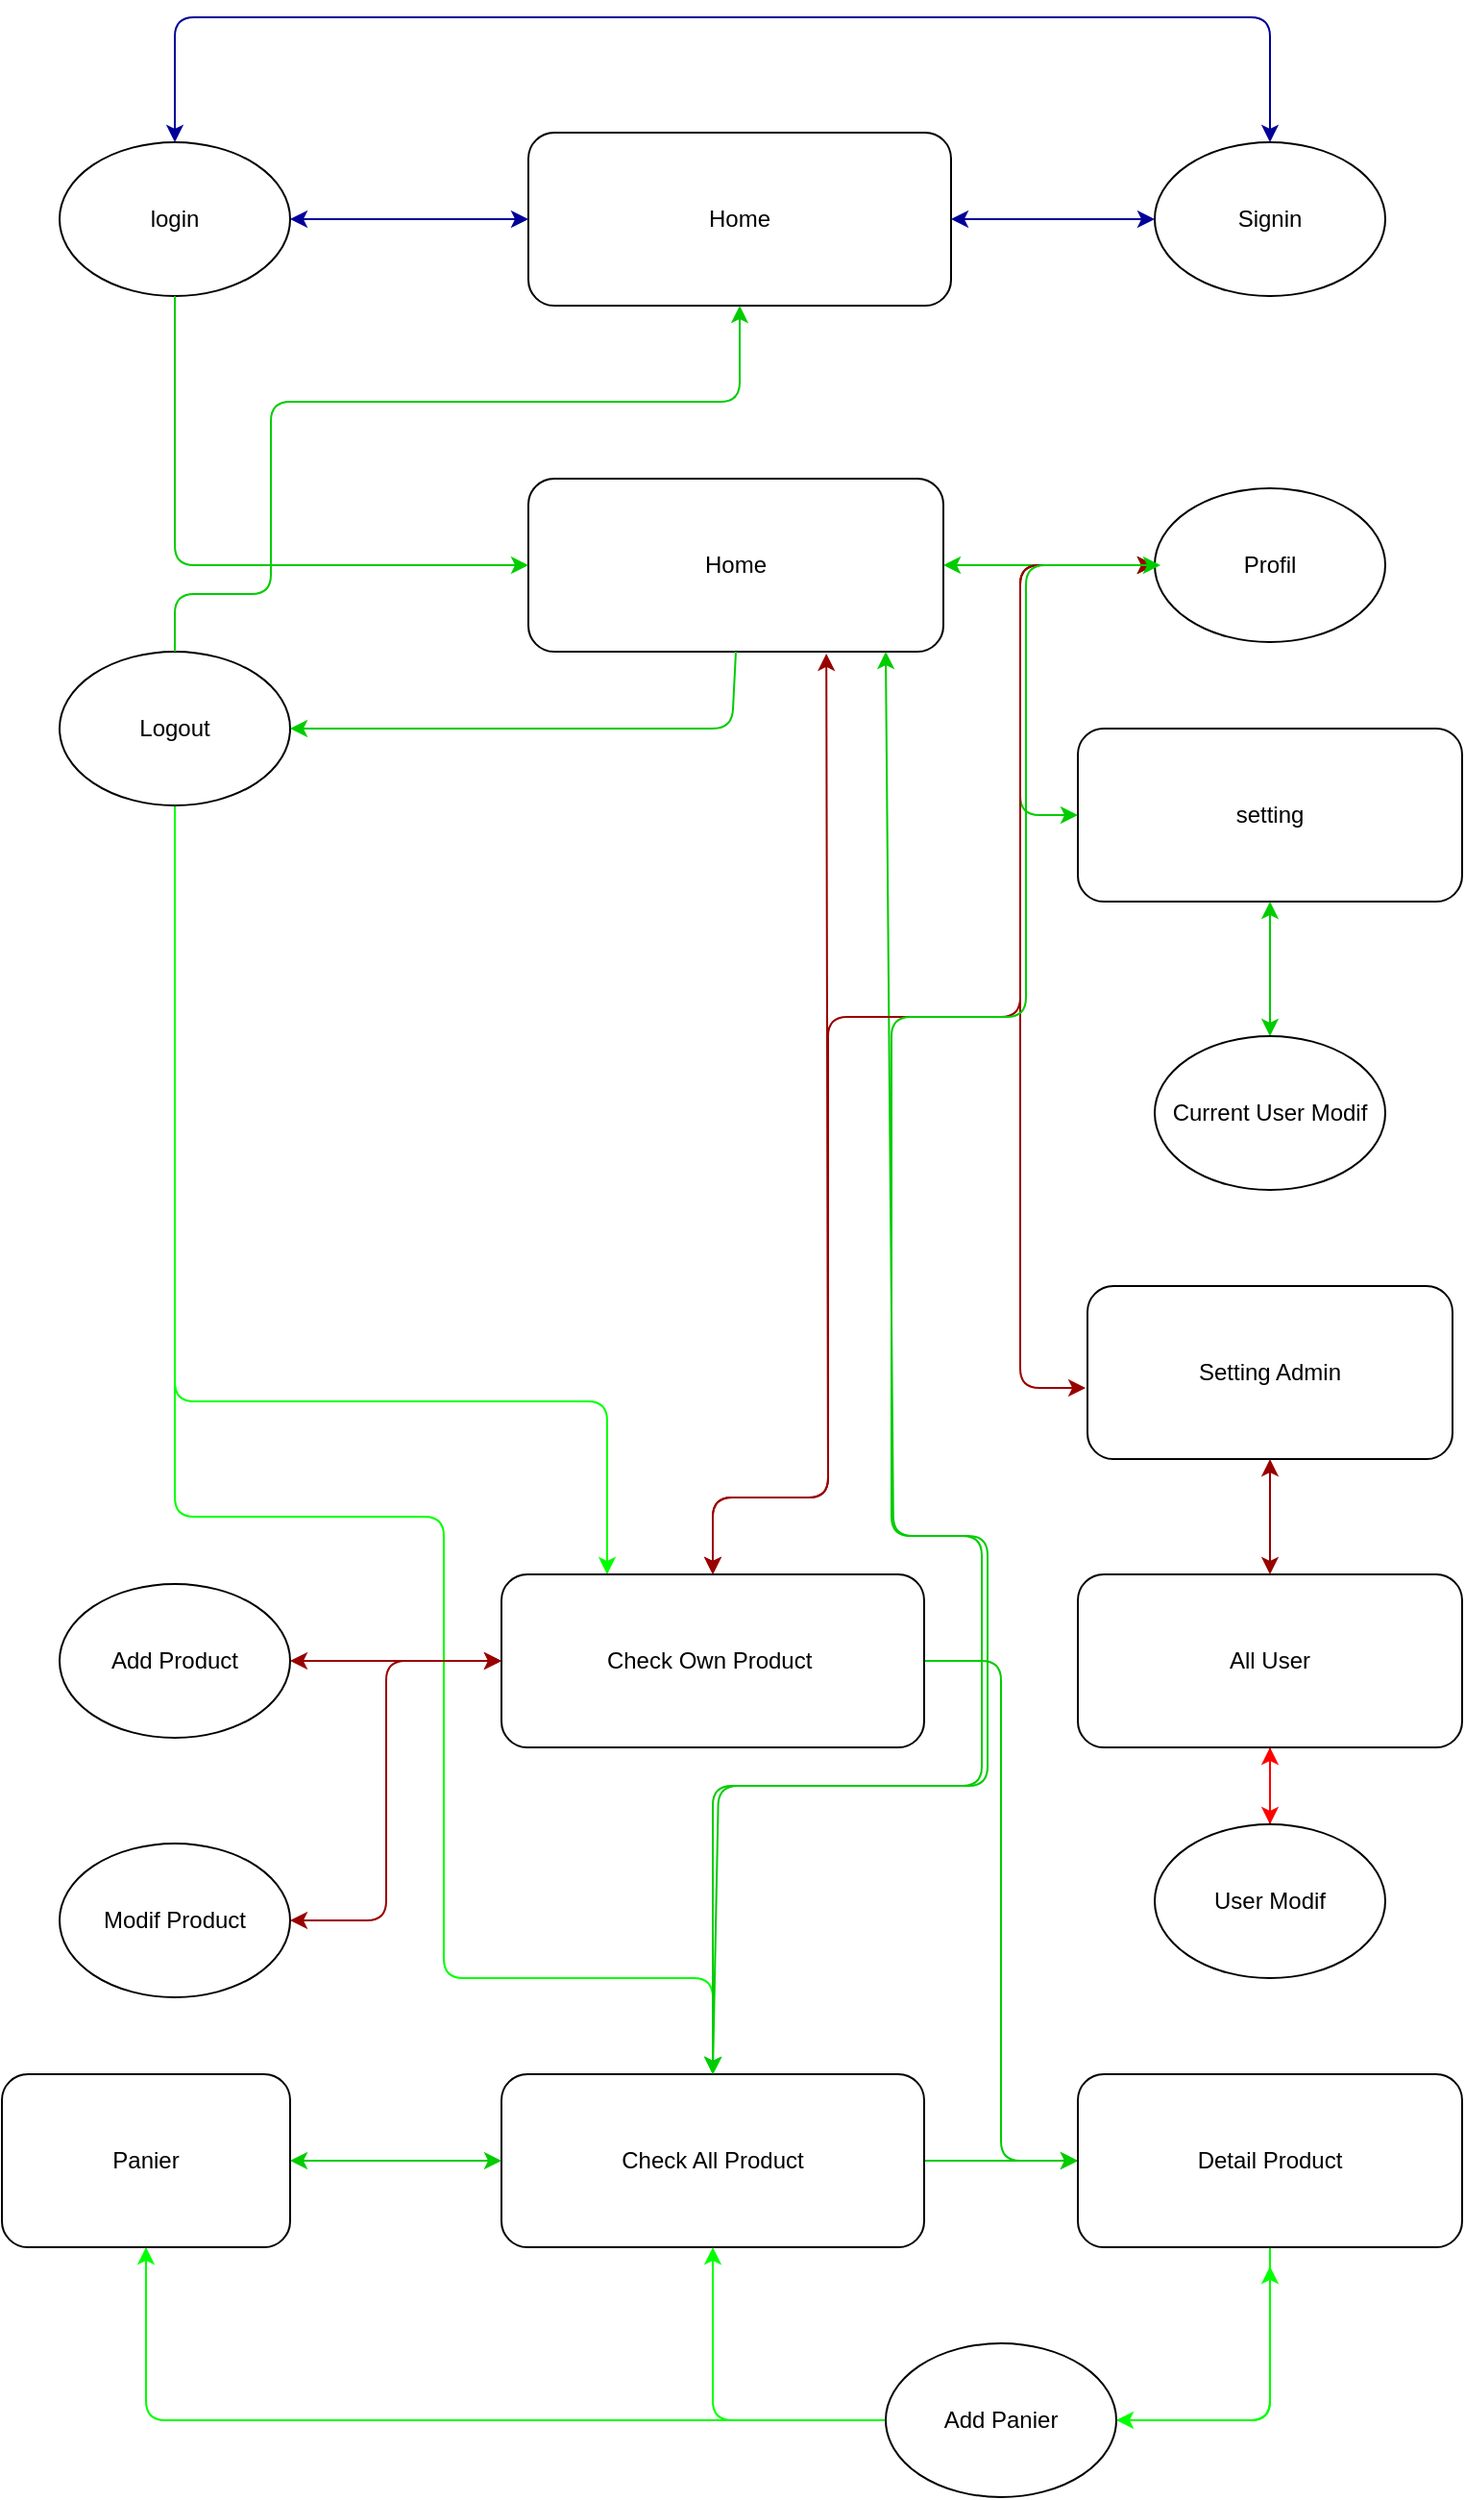<mxfile>
    <diagram id="OwfT_xErprFs0gzwswU2" name="Page-1">
        <mxGraphModel dx="643" dy="531" grid="1" gridSize="10" guides="1" tooltips="1" connect="1" arrows="1" fold="1" page="1" pageScale="1" pageWidth="827" pageHeight="1169" math="0" shadow="0">
            <root>
                <mxCell id="0"/>
                <mxCell id="1" parent="0"/>
                <mxCell id="2" value="Home" style="rounded=1;whiteSpace=wrap;html=1;" parent="1" vertex="1">
                    <mxGeometry x="304" y="100" width="220" height="90" as="geometry"/>
                </mxCell>
                <mxCell id="5" value="login" style="ellipse;whiteSpace=wrap;html=1;" parent="1" vertex="1">
                    <mxGeometry x="60" y="105" width="120" height="80" as="geometry"/>
                </mxCell>
                <mxCell id="6" value="Signin" style="ellipse;whiteSpace=wrap;html=1;" parent="1" vertex="1">
                    <mxGeometry x="630" y="105" width="120" height="80" as="geometry"/>
                </mxCell>
                <mxCell id="7" value="Home" style="rounded=1;whiteSpace=wrap;html=1;" parent="1" vertex="1">
                    <mxGeometry x="304" y="280" width="216" height="90" as="geometry"/>
                </mxCell>
                <mxCell id="8" value="setting" style="rounded=1;whiteSpace=wrap;html=1;" parent="1" vertex="1">
                    <mxGeometry x="590" y="410" width="200" height="90" as="geometry"/>
                </mxCell>
                <mxCell id="10" value="Setting Admin" style="rounded=1;whiteSpace=wrap;html=1;" parent="1" vertex="1">
                    <mxGeometry x="595" y="700" width="190" height="90" as="geometry"/>
                </mxCell>
                <mxCell id="48" style="edgeStyle=none;html=1;exitX=0.5;exitY=1;exitDx=0;exitDy=0;entryX=0.5;entryY=0;entryDx=0;entryDy=0;strokeColor=#FF0000;" edge="1" parent="1" source="11" target="47">
                    <mxGeometry relative="1" as="geometry"/>
                </mxCell>
                <mxCell id="11" value="All User" style="rounded=1;whiteSpace=wrap;html=1;" parent="1" vertex="1">
                    <mxGeometry x="590" y="850" width="200" height="90" as="geometry"/>
                </mxCell>
                <mxCell id="12" value="" style="endArrow=classic;html=1;entryX=0;entryY=0.5;entryDx=0;entryDy=0;exitX=0.5;exitY=1;exitDx=0;exitDy=0;strokeColor=#00CC00;" parent="1" source="5" target="7" edge="1">
                    <mxGeometry width="50" height="50" relative="1" as="geometry">
                        <mxPoint x="390" y="730" as="sourcePoint"/>
                        <mxPoint x="440" y="680" as="targetPoint"/>
                        <Array as="points">
                            <mxPoint x="120" y="325"/>
                        </Array>
                    </mxGeometry>
                </mxCell>
                <mxCell id="13" value="" style="endArrow=classic;startArrow=classic;html=1;entryX=0;entryY=0.5;entryDx=0;entryDy=0;exitX=1;exitY=0.5;exitDx=0;exitDy=0;strokeColor=#000099;" parent="1" source="5" target="2" edge="1">
                    <mxGeometry width="50" height="50" relative="1" as="geometry">
                        <mxPoint x="390" y="430" as="sourcePoint"/>
                        <mxPoint x="440" y="380" as="targetPoint"/>
                    </mxGeometry>
                </mxCell>
                <mxCell id="14" value="" style="endArrow=classic;startArrow=classic;html=1;entryX=1;entryY=0.5;entryDx=0;entryDy=0;exitX=0;exitY=0.5;exitDx=0;exitDy=0;strokeColor=#000099;" parent="1" source="6" target="2" edge="1">
                    <mxGeometry width="50" height="50" relative="1" as="geometry">
                        <mxPoint x="390" y="430" as="sourcePoint"/>
                        <mxPoint x="440" y="380" as="targetPoint"/>
                    </mxGeometry>
                </mxCell>
                <mxCell id="15" value="" style="endArrow=classic;startArrow=classic;html=1;entryX=0.5;entryY=0;entryDx=0;entryDy=0;exitX=0.5;exitY=0;exitDx=0;exitDy=0;strokeColor=#000099;" parent="1" source="5" target="6" edge="1">
                    <mxGeometry width="50" height="50" relative="1" as="geometry">
                        <mxPoint x="390" y="430" as="sourcePoint"/>
                        <mxPoint x="440" y="380" as="targetPoint"/>
                        <Array as="points">
                            <mxPoint x="120" y="40"/>
                            <mxPoint x="410" y="40"/>
                            <mxPoint x="690" y="40"/>
                        </Array>
                    </mxGeometry>
                </mxCell>
                <mxCell id="17" value="" style="endArrow=classic;startArrow=classic;html=1;entryX=0;entryY=0.5;entryDx=0;entryDy=0;strokeColor=#00CC00;" parent="1" target="22" edge="1">
                    <mxGeometry width="50" height="50" relative="1" as="geometry">
                        <mxPoint x="520" y="325" as="sourcePoint"/>
                        <mxPoint x="440" y="380" as="targetPoint"/>
                    </mxGeometry>
                </mxCell>
                <mxCell id="18" value="" style="endArrow=classic;startArrow=classic;html=1;entryX=0;entryY=0.5;entryDx=0;entryDy=0;strokeColor=#00CC00;" parent="1" target="8" edge="1">
                    <mxGeometry width="50" height="50" relative="1" as="geometry">
                        <mxPoint x="630" y="325" as="sourcePoint"/>
                        <mxPoint x="440" y="380" as="targetPoint"/>
                        <Array as="points">
                            <mxPoint x="560" y="325"/>
                            <mxPoint x="560" y="455"/>
                        </Array>
                    </mxGeometry>
                </mxCell>
                <mxCell id="19" value="" style="endArrow=classic;startArrow=classic;html=1;entryX=0.5;entryY=1;entryDx=0;entryDy=0;exitX=0.5;exitY=0;exitDx=0;exitDy=0;strokeColor=#00CC00;" parent="1" target="8" edge="1">
                    <mxGeometry width="50" height="50" relative="1" as="geometry">
                        <mxPoint x="690" y="570" as="sourcePoint"/>
                        <mxPoint x="440" y="380" as="targetPoint"/>
                    </mxGeometry>
                </mxCell>
                <mxCell id="20" value="" style="endArrow=classic;startArrow=classic;html=1;entryX=0.5;entryY=1;entryDx=0;entryDy=0;exitX=0.5;exitY=0;exitDx=0;exitDy=0;strokeColor=#990000;" parent="1" source="11" target="10" edge="1">
                    <mxGeometry width="50" height="50" relative="1" as="geometry">
                        <mxPoint x="390" y="430" as="sourcePoint"/>
                        <mxPoint x="440" y="380" as="targetPoint"/>
                    </mxGeometry>
                </mxCell>
                <mxCell id="44" style="edgeStyle=none;html=1;exitX=0.5;exitY=1;exitDx=0;exitDy=0;entryX=0.25;entryY=0;entryDx=0;entryDy=0;strokeColor=#00FF00;" edge="1" parent="1" source="21" target="27">
                    <mxGeometry relative="1" as="geometry">
                        <Array as="points">
                            <mxPoint x="120" y="760"/>
                            <mxPoint x="345" y="760"/>
                        </Array>
                    </mxGeometry>
                </mxCell>
                <mxCell id="45" style="edgeStyle=none;html=1;exitX=0.5;exitY=1;exitDx=0;exitDy=0;entryX=0.5;entryY=0;entryDx=0;entryDy=0;strokeColor=#00FF00;" edge="1" parent="1" source="21" target="34">
                    <mxGeometry relative="1" as="geometry">
                        <Array as="points">
                            <mxPoint x="120" y="820"/>
                            <mxPoint x="260" y="820"/>
                            <mxPoint x="260" y="1060"/>
                            <mxPoint x="400" y="1060"/>
                        </Array>
                    </mxGeometry>
                </mxCell>
                <mxCell id="21" value="Logout" style="ellipse;whiteSpace=wrap;html=1;" parent="1" vertex="1">
                    <mxGeometry x="60" y="370" width="120" height="80" as="geometry"/>
                </mxCell>
                <mxCell id="22" value="Profil" style="ellipse;whiteSpace=wrap;html=1;" parent="1" vertex="1">
                    <mxGeometry x="630" y="285" width="120" height="80" as="geometry"/>
                </mxCell>
                <mxCell id="23" value="" style="endArrow=classic;startArrow=classic;html=1;entryX=0;entryY=0.5;entryDx=0;entryDy=0;exitX=-0.005;exitY=0.589;exitDx=0;exitDy=0;exitPerimeter=0;strokeColor=#990000;" parent="1" source="10" target="22" edge="1">
                    <mxGeometry width="50" height="50" relative="1" as="geometry">
                        <mxPoint x="390" y="530" as="sourcePoint"/>
                        <mxPoint x="440" y="480" as="targetPoint"/>
                        <Array as="points">
                            <mxPoint x="560" y="753"/>
                            <mxPoint x="560" y="540"/>
                            <mxPoint x="560" y="325"/>
                        </Array>
                    </mxGeometry>
                </mxCell>
                <mxCell id="25" value="" style="endArrow=classic;html=1;entryX=1;entryY=0.5;entryDx=0;entryDy=0;exitX=0.5;exitY=1;exitDx=0;exitDy=0;strokeColor=#00CC00;" parent="1" source="7" target="21" edge="1">
                    <mxGeometry width="50" height="50" relative="1" as="geometry">
                        <mxPoint x="390" y="530" as="sourcePoint"/>
                        <mxPoint x="440" y="480" as="targetPoint"/>
                        <Array as="points">
                            <mxPoint x="410" y="410"/>
                        </Array>
                    </mxGeometry>
                </mxCell>
                <mxCell id="26" value="" style="endArrow=classic;html=1;entryX=0.5;entryY=1;entryDx=0;entryDy=0;exitX=0.5;exitY=0;exitDx=0;exitDy=0;strokeColor=#00CC00;" parent="1" source="21" target="2" edge="1">
                    <mxGeometry width="50" height="50" relative="1" as="geometry">
                        <mxPoint x="390" y="530" as="sourcePoint"/>
                        <mxPoint x="440" y="480" as="targetPoint"/>
                        <Array as="points">
                            <mxPoint x="120" y="340"/>
                            <mxPoint x="170" y="340"/>
                            <mxPoint x="170" y="240"/>
                            <mxPoint x="240" y="240"/>
                            <mxPoint x="414" y="240"/>
                        </Array>
                    </mxGeometry>
                </mxCell>
                <mxCell id="42" style="edgeStyle=none;html=1;exitX=1;exitY=0.5;exitDx=0;exitDy=0;entryX=0;entryY=0.5;entryDx=0;entryDy=0;strokeColor=#00CC00;" parent="1" source="27" target="41" edge="1">
                    <mxGeometry relative="1" as="geometry">
                        <Array as="points">
                            <mxPoint x="550" y="895"/>
                            <mxPoint x="550" y="1155"/>
                        </Array>
                    </mxGeometry>
                </mxCell>
                <mxCell id="27" value="Check Own Product&amp;nbsp;" style="rounded=1;whiteSpace=wrap;html=1;" parent="1" vertex="1">
                    <mxGeometry x="290" y="850" width="220" height="90" as="geometry"/>
                </mxCell>
                <mxCell id="28" value="" style="endArrow=classic;startArrow=classic;html=1;entryX=0.718;entryY=1.011;entryDx=0;entryDy=0;exitX=0.5;exitY=0;exitDx=0;exitDy=0;entryPerimeter=0;strokeColor=#990000;" parent="1" source="27" target="7" edge="1">
                    <mxGeometry width="50" height="50" relative="1" as="geometry">
                        <mxPoint x="390" y="330" as="sourcePoint"/>
                        <mxPoint x="440" y="280" as="targetPoint"/>
                        <Array as="points">
                            <mxPoint x="400" y="810"/>
                            <mxPoint x="460" y="810"/>
                        </Array>
                    </mxGeometry>
                </mxCell>
                <mxCell id="29" value="Add Product" style="ellipse;whiteSpace=wrap;html=1;" parent="1" vertex="1">
                    <mxGeometry x="60" y="855" width="120" height="80" as="geometry"/>
                </mxCell>
                <mxCell id="30" value="" style="endArrow=classic;startArrow=classic;html=1;exitX=1;exitY=0.5;exitDx=0;exitDy=0;entryX=0;entryY=0.5;entryDx=0;entryDy=0;strokeColor=#990000;" parent="1" source="29" target="27" edge="1">
                    <mxGeometry width="50" height="50" relative="1" as="geometry">
                        <mxPoint x="390" y="830" as="sourcePoint"/>
                        <mxPoint x="440" y="780" as="targetPoint"/>
                    </mxGeometry>
                </mxCell>
                <mxCell id="32" value="Modif Product" style="ellipse;whiteSpace=wrap;html=1;" parent="1" vertex="1">
                    <mxGeometry x="60" y="990" width="120" height="80" as="geometry"/>
                </mxCell>
                <mxCell id="33" value="" style="endArrow=classic;startArrow=classic;html=1;entryX=1;entryY=0.5;entryDx=0;entryDy=0;exitX=0;exitY=0.5;exitDx=0;exitDy=0;strokeColor=#990000;" parent="1" source="27" target="32" edge="1">
                    <mxGeometry width="50" height="50" relative="1" as="geometry">
                        <mxPoint x="290" y="890" as="sourcePoint"/>
                        <mxPoint x="520" y="780" as="targetPoint"/>
                        <Array as="points">
                            <mxPoint x="230" y="895"/>
                            <mxPoint x="230" y="1030"/>
                        </Array>
                    </mxGeometry>
                </mxCell>
                <mxCell id="43" style="edgeStyle=none;html=1;exitX=1;exitY=0.5;exitDx=0;exitDy=0;strokeColor=#00CC00;" parent="1" source="34" target="41" edge="1">
                    <mxGeometry relative="1" as="geometry"/>
                </mxCell>
                <mxCell id="34" value="Check All Product" style="rounded=1;whiteSpace=wrap;html=1;" parent="1" vertex="1">
                    <mxGeometry x="290" y="1110" width="220" height="90" as="geometry"/>
                </mxCell>
                <mxCell id="35" value="" style="endArrow=classic;startArrow=classic;html=1;exitX=0.5;exitY=0;exitDx=0;exitDy=0;strokeColor=#00CC00;" parent="1" source="34" edge="1">
                    <mxGeometry width="50" height="50" relative="1" as="geometry">
                        <mxPoint x="470" y="530" as="sourcePoint"/>
                        <mxPoint x="490" y="370" as="targetPoint"/>
                        <Array as="points">
                            <mxPoint x="400" y="960"/>
                            <mxPoint x="540" y="960"/>
                            <mxPoint x="540" y="830"/>
                            <mxPoint x="494" y="830"/>
                        </Array>
                    </mxGeometry>
                </mxCell>
                <mxCell id="36" value="" style="endArrow=classic;startArrow=classic;html=1;exitX=0.5;exitY=0;exitDx=0;exitDy=0;strokeColor=#990000;" parent="1" source="27" edge="1">
                    <mxGeometry width="50" height="50" relative="1" as="geometry">
                        <mxPoint x="400" y="840" as="sourcePoint"/>
                        <mxPoint x="630" y="325" as="targetPoint"/>
                        <Array as="points">
                            <mxPoint x="400" y="810"/>
                            <mxPoint x="460" y="810"/>
                            <mxPoint x="460" y="560"/>
                            <mxPoint x="560" y="560"/>
                            <mxPoint x="560" y="325"/>
                        </Array>
                    </mxGeometry>
                </mxCell>
                <mxCell id="38" value="" style="endArrow=classic;startArrow=classic;html=1;entryX=0;entryY=0.5;entryDx=0;entryDy=0;exitX=1;exitY=0.5;exitDx=0;exitDy=0;strokeColor=#00CC00;" parent="1" target="34" edge="1">
                    <mxGeometry width="50" height="50" relative="1" as="geometry">
                        <mxPoint x="180" y="1155" as="sourcePoint"/>
                        <mxPoint x="520" y="980" as="targetPoint"/>
                    </mxGeometry>
                </mxCell>
                <mxCell id="40" value="" style="endArrow=classic;startArrow=classic;html=1;strokeColor=#00CC00;entryX=0;entryY=0.5;entryDx=0;entryDy=0;exitX=0.5;exitY=0;exitDx=0;exitDy=0;" parent="1" source="34" edge="1">
                    <mxGeometry width="50" height="50" relative="1" as="geometry">
                        <mxPoint x="403" y="1100" as="sourcePoint"/>
                        <mxPoint x="633" y="325" as="targetPoint"/>
                        <Array as="points">
                            <mxPoint x="403" y="960"/>
                            <mxPoint x="543" y="960"/>
                            <mxPoint x="543" y="830"/>
                            <mxPoint x="493" y="830"/>
                            <mxPoint x="493" y="560"/>
                            <mxPoint x="563" y="560"/>
                            <mxPoint x="563" y="325"/>
                        </Array>
                    </mxGeometry>
                </mxCell>
                <mxCell id="54" style="edgeStyle=none;html=1;exitX=0.5;exitY=1;exitDx=0;exitDy=0;entryX=1;entryY=0.5;entryDx=0;entryDy=0;strokeColor=#00FF00;" edge="1" parent="1" source="41" target="51">
                    <mxGeometry relative="1" as="geometry">
                        <Array as="points">
                            <mxPoint x="690" y="1290"/>
                        </Array>
                    </mxGeometry>
                </mxCell>
                <mxCell id="41" value="Detail Product" style="rounded=1;whiteSpace=wrap;html=1;" parent="1" vertex="1">
                    <mxGeometry x="590" y="1110" width="200" height="90" as="geometry"/>
                </mxCell>
                <mxCell id="49" style="edgeStyle=none;html=1;exitX=0.5;exitY=0;exitDx=0;exitDy=0;entryX=0.5;entryY=1;entryDx=0;entryDy=0;strokeColor=#FF0000;" edge="1" parent="1" source="47" target="11">
                    <mxGeometry relative="1" as="geometry"/>
                </mxCell>
                <mxCell id="47" value="User Modif" style="ellipse;whiteSpace=wrap;html=1;" vertex="1" parent="1">
                    <mxGeometry x="630" y="980" width="120" height="80" as="geometry"/>
                </mxCell>
                <mxCell id="50" value="Current User Modif" style="ellipse;whiteSpace=wrap;html=1;" vertex="1" parent="1">
                    <mxGeometry x="630" y="570" width="120" height="80" as="geometry"/>
                </mxCell>
                <mxCell id="55" style="edgeStyle=none;html=1;exitX=1;exitY=0.5;exitDx=0;exitDy=0;strokeColor=#00FF00;" edge="1" parent="1" source="51">
                    <mxGeometry relative="1" as="geometry">
                        <mxPoint x="690" y="1210" as="targetPoint"/>
                        <Array as="points">
                            <mxPoint x="690" y="1290"/>
                        </Array>
                    </mxGeometry>
                </mxCell>
                <mxCell id="56" style="edgeStyle=none;html=1;exitX=0;exitY=0.5;exitDx=0;exitDy=0;entryX=0.5;entryY=1;entryDx=0;entryDy=0;strokeColor=#00FF00;" edge="1" parent="1" source="51" target="34">
                    <mxGeometry relative="1" as="geometry">
                        <Array as="points">
                            <mxPoint x="400" y="1290"/>
                        </Array>
                    </mxGeometry>
                </mxCell>
                <mxCell id="58" style="edgeStyle=none;html=1;exitX=0;exitY=0.5;exitDx=0;exitDy=0;entryX=0.5;entryY=1;entryDx=0;entryDy=0;strokeColor=#00FF00;" edge="1" parent="1" source="51" target="57">
                    <mxGeometry relative="1" as="geometry">
                        <Array as="points">
                            <mxPoint x="105" y="1290"/>
                        </Array>
                    </mxGeometry>
                </mxCell>
                <mxCell id="51" value="Add Panier" style="ellipse;whiteSpace=wrap;html=1;" vertex="1" parent="1">
                    <mxGeometry x="490" y="1250" width="120" height="80" as="geometry"/>
                </mxCell>
                <mxCell id="57" value="Panier" style="rounded=1;whiteSpace=wrap;html=1;" vertex="1" parent="1">
                    <mxGeometry x="30" y="1110" width="150" height="90" as="geometry"/>
                </mxCell>
            </root>
        </mxGraphModel>
    </diagram>
</mxfile>